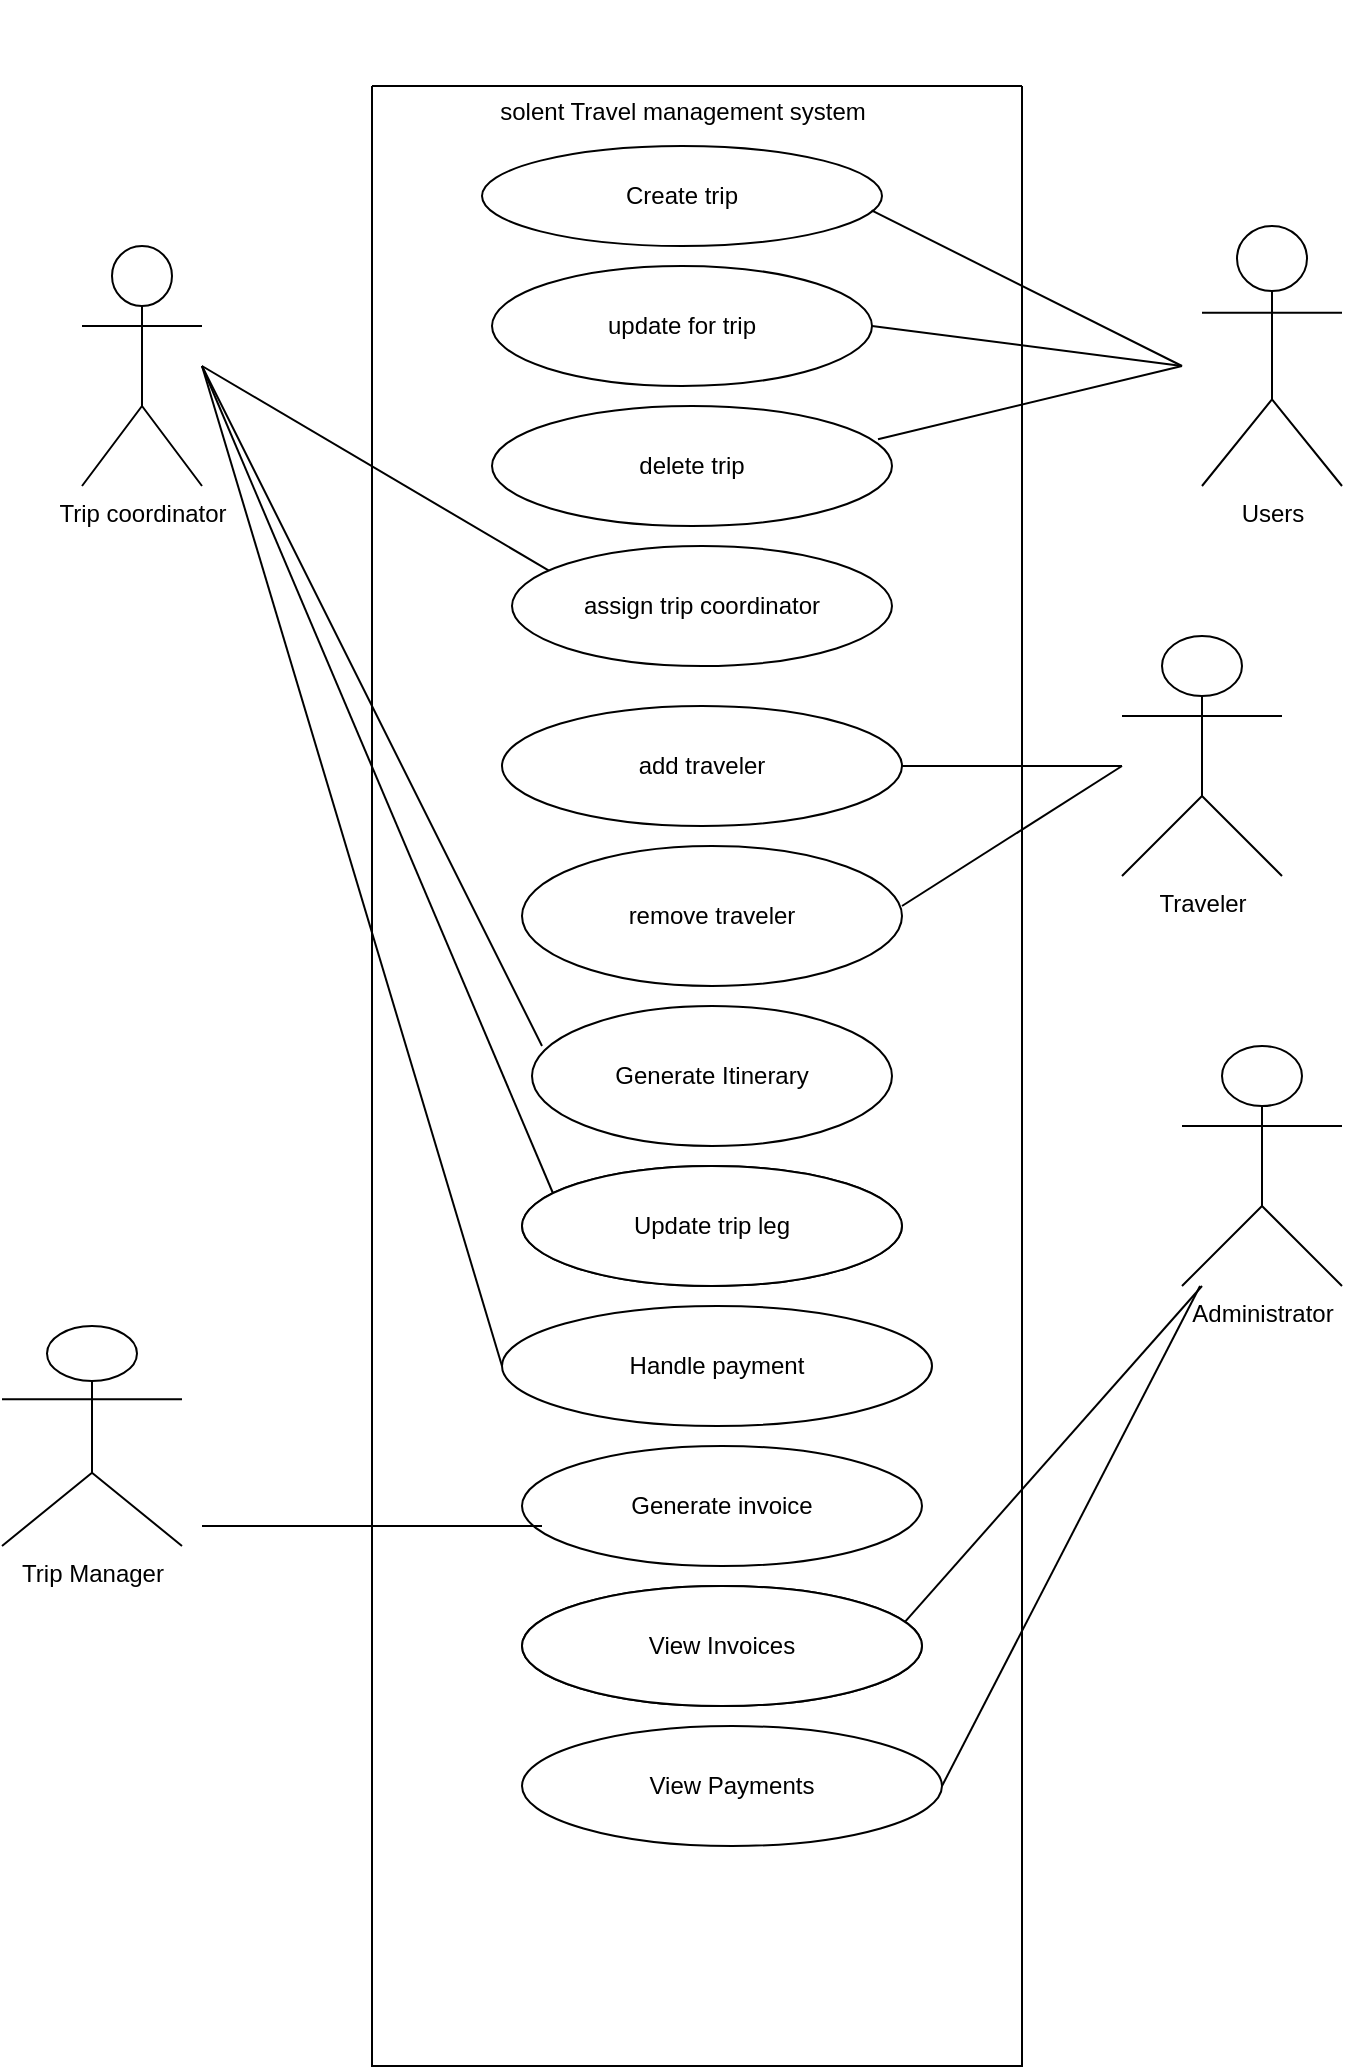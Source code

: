 <mxfile version="24.2.5" type="device">
  <diagram name="Page-1" id="CVnD0iijNKvTP47SghP9">
    <mxGraphModel dx="1274" dy="605" grid="1" gridSize="10" guides="1" tooltips="1" connect="1" arrows="1" fold="1" page="1" pageScale="1" pageWidth="1169" pageHeight="1654" math="0" shadow="0">
      <root>
        <mxCell id="0" />
        <mxCell id="1" parent="0" />
        <mxCell id="9MEBtyfEEI8Ny1W--OcT-1" value="&lt;br&gt;&lt;br&gt;&lt;br&gt;&lt;br&gt;&lt;br&gt;&lt;div&gt;&lt;br/&gt;&lt;/div&gt;" style="swimlane;startSize=0;html=1;" parent="1" vertex="1">
          <mxGeometry x="235" y="160" width="325" height="990" as="geometry">
            <mxRectangle x="220" y="120" width="50" height="40" as="alternateBounds" />
          </mxGeometry>
        </mxCell>
        <mxCell id="9MEBtyfEEI8Ny1W--OcT-22" value="&lt;div&gt;update for trip&lt;/div&gt;" style="ellipse;whiteSpace=wrap;html=1;align=center;" parent="9MEBtyfEEI8Ny1W--OcT-1" vertex="1">
          <mxGeometry x="60" y="90" width="190" height="60" as="geometry" />
        </mxCell>
        <mxCell id="9MEBtyfEEI8Ny1W--OcT-40" style="edgeStyle=orthogonalEdgeStyle;rounded=0;orthogonalLoop=1;jettySize=auto;html=1;exitX=0.5;exitY=1;exitDx=0;exitDy=0;" parent="9MEBtyfEEI8Ny1W--OcT-1" source="9MEBtyfEEI8Ny1W--OcT-22" target="9MEBtyfEEI8Ny1W--OcT-22" edge="1">
          <mxGeometry relative="1" as="geometry" />
        </mxCell>
        <mxCell id="9MEBtyfEEI8Ny1W--OcT-44" value="Generate Itinerary" style="ellipse;whiteSpace=wrap;html=1;align=center;" parent="9MEBtyfEEI8Ny1W--OcT-1" vertex="1">
          <mxGeometry x="80" y="460" width="180" height="70" as="geometry" />
        </mxCell>
        <mxCell id="9MEBtyfEEI8Ny1W--OcT-37" value="&lt;div&gt;delete trip&lt;/div&gt;" style="ellipse;whiteSpace=wrap;html=1;align=center;" parent="9MEBtyfEEI8Ny1W--OcT-1" vertex="1">
          <mxGeometry x="60" y="160" width="200" height="60" as="geometry" />
        </mxCell>
        <mxCell id="9MEBtyfEEI8Ny1W--OcT-38" value="&lt;div&gt;assign trip coordinator&lt;/div&gt;" style="ellipse;whiteSpace=wrap;html=1;align=center;" parent="9MEBtyfEEI8Ny1W--OcT-1" vertex="1">
          <mxGeometry x="70" y="230" width="190" height="60" as="geometry" />
        </mxCell>
        <mxCell id="9MEBtyfEEI8Ny1W--OcT-4" value="solent Travel management system&lt;div&gt;&lt;br/&gt;&lt;/div&gt;" style="text;html=1;align=center;verticalAlign=middle;resizable=0;points=[];autosize=1;strokeColor=none;fillColor=none;" parent="9MEBtyfEEI8Ny1W--OcT-1" vertex="1">
          <mxGeometry x="50" width="210" height="40" as="geometry" />
        </mxCell>
        <mxCell id="9MEBtyfEEI8Ny1W--OcT-68" value="" style="endArrow=none;html=1;rounded=0;exitX=0.032;exitY=0.25;exitDx=0;exitDy=0;exitPerimeter=0;" parent="9MEBtyfEEI8Ny1W--OcT-1" edge="1">
          <mxGeometry width="50" height="50" relative="1" as="geometry">
            <mxPoint x="91.08" y="555" as="sourcePoint" />
            <mxPoint x="-85" y="140" as="targetPoint" />
          </mxGeometry>
        </mxCell>
        <mxCell id="9MEBtyfEEI8Ny1W--OcT-73" value="" style="endArrow=none;html=1;rounded=0;exitX=0.977;exitY=0.286;exitDx=0;exitDy=0;exitPerimeter=0;" parent="9MEBtyfEEI8Ny1W--OcT-1" edge="1" target="Qxb-G5od0m_7MATq7jyV-15">
          <mxGeometry width="50" height="50" relative="1" as="geometry">
            <mxPoint x="285" y="850.02" as="sourcePoint" />
            <mxPoint x="405.06" y="510" as="targetPoint" />
          </mxGeometry>
        </mxCell>
        <mxCell id="9MEBtyfEEI8Ny1W--OcT-5" value="Trip coordinator" style="shape=umlActor;verticalLabelPosition=bottom;verticalAlign=top;html=1;outlineConnect=0;" parent="1" vertex="1">
          <mxGeometry x="90" y="240" width="60" height="120" as="geometry" />
        </mxCell>
        <mxCell id="9MEBtyfEEI8Ny1W--OcT-14" value="Trip Manager" style="shape=umlActor;verticalLabelPosition=bottom;verticalAlign=top;html=1;outlineConnect=0;points=[[0,0.333,0,0,0],[0,1,0,0,0],[0.25,0.1,0,0,0],[0.5,0,0,0,0],[0.5,0.5,0,0,0],[0.75,0.1,0,0,0],[1,0.333,0,0,0],[1,1,0,0,0]];" parent="1" vertex="1">
          <mxGeometry x="50" y="780" width="90" height="110" as="geometry" />
        </mxCell>
        <mxCell id="9MEBtyfEEI8Ny1W--OcT-30" value="Create trip" style="ellipse;whiteSpace=wrap;html=1;align=center;" parent="1" vertex="1">
          <mxGeometry x="290" y="190" width="200" height="50" as="geometry" />
        </mxCell>
        <mxCell id="9MEBtyfEEI8Ny1W--OcT-39" value="&lt;div&gt;add traveler&lt;/div&gt;" style="ellipse;whiteSpace=wrap;html=1;align=center;" parent="1" vertex="1">
          <mxGeometry x="300" y="470" width="200" height="60" as="geometry" />
        </mxCell>
        <mxCell id="9MEBtyfEEI8Ny1W--OcT-41" value="&lt;div&gt;remove traveler&lt;/div&gt;" style="ellipse;whiteSpace=wrap;html=1;align=center;" parent="1" vertex="1">
          <mxGeometry x="310" y="540" width="190" height="70" as="geometry" />
        </mxCell>
        <mxCell id="9MEBtyfEEI8Ny1W--OcT-66" value="" style="endArrow=none;html=1;rounded=0;" parent="1" edge="1">
          <mxGeometry width="50" height="50" relative="1" as="geometry">
            <mxPoint x="150" y="300" as="sourcePoint" />
            <mxPoint x="320" y="640" as="targetPoint" />
          </mxGeometry>
        </mxCell>
        <mxCell id="9MEBtyfEEI8Ny1W--OcT-69" value="" style="endArrow=none;html=1;rounded=0;exitX=0;exitY=0.5;exitDx=0;exitDy=0;" parent="1" source="Qxb-G5od0m_7MATq7jyV-3" edge="1">
          <mxGeometry width="50" height="50" relative="1" as="geometry">
            <mxPoint x="430" y="430" as="sourcePoint" />
            <mxPoint x="150" y="300" as="targetPoint" />
          </mxGeometry>
        </mxCell>
        <mxCell id="Qxb-G5od0m_7MATq7jyV-1" value="Update trip leg" style="ellipse;whiteSpace=wrap;html=1;align=center;" vertex="1" parent="1">
          <mxGeometry x="310" y="700" width="190" height="60" as="geometry" />
        </mxCell>
        <mxCell id="Qxb-G5od0m_7MATq7jyV-3" value="Handle payment" style="ellipse;whiteSpace=wrap;html=1;align=center;" vertex="1" parent="1">
          <mxGeometry x="300" y="770" width="215" height="60" as="geometry" />
        </mxCell>
        <mxCell id="Qxb-G5od0m_7MATq7jyV-4" value="Generate invoice" style="ellipse;whiteSpace=wrap;html=1;align=center;" vertex="1" parent="1">
          <mxGeometry x="310" y="840" width="200" height="60" as="geometry" />
        </mxCell>
        <mxCell id="Qxb-G5od0m_7MATq7jyV-5" value="View Invoices" style="ellipse;whiteSpace=wrap;html=1;align=center;" vertex="1" parent="1">
          <mxGeometry x="310" y="910" width="200" height="60" as="geometry" />
        </mxCell>
        <mxCell id="Qxb-G5od0m_7MATq7jyV-10" value="Update trip leg" style="ellipse;whiteSpace=wrap;html=1;align=center;" vertex="1" parent="1">
          <mxGeometry x="310" y="700" width="190" height="60" as="geometry" />
        </mxCell>
        <mxCell id="Qxb-G5od0m_7MATq7jyV-11" value="View Invoices" style="ellipse;whiteSpace=wrap;html=1;align=center;" vertex="1" parent="1">
          <mxGeometry x="310" y="910" width="200" height="60" as="geometry" />
        </mxCell>
        <mxCell id="Qxb-G5od0m_7MATq7jyV-12" value="View Payments" style="ellipse;whiteSpace=wrap;html=1;align=center;" vertex="1" parent="1">
          <mxGeometry x="310" y="980" width="210" height="60" as="geometry" />
        </mxCell>
        <mxCell id="Qxb-G5od0m_7MATq7jyV-15" value="Administrator&lt;div&gt;&lt;br&gt;&lt;/div&gt;" style="shape=umlActor;verticalLabelPosition=bottom;verticalAlign=top;html=1;outlineConnect=0;" vertex="1" parent="1">
          <mxGeometry x="640" y="640" width="80" height="120" as="geometry" />
        </mxCell>
        <mxCell id="Qxb-G5od0m_7MATq7jyV-17" value="&lt;div&gt;Traveler&lt;/div&gt;" style="shape=umlActor;verticalLabelPosition=bottom;verticalAlign=top;html=1;outlineConnect=0;" vertex="1" parent="1">
          <mxGeometry x="610" y="435" width="80" height="120" as="geometry" />
        </mxCell>
        <mxCell id="Qxb-G5od0m_7MATq7jyV-22" value="" style="endArrow=none;html=1;rounded=0;entryX=0.096;entryY=0.203;entryDx=0;entryDy=0;entryPerimeter=0;" edge="1" parent="1" target="9MEBtyfEEI8Ny1W--OcT-38">
          <mxGeometry width="50" height="50" relative="1" as="geometry">
            <mxPoint x="150" y="300" as="sourcePoint" />
            <mxPoint x="610" y="520" as="targetPoint" />
          </mxGeometry>
        </mxCell>
        <mxCell id="Qxb-G5od0m_7MATq7jyV-23" value="" style="endArrow=none;html=1;rounded=0;" edge="1" parent="1">
          <mxGeometry width="50" height="50" relative="1" as="geometry">
            <mxPoint x="320" y="880" as="sourcePoint" />
            <mxPoint x="150" y="880" as="targetPoint" />
          </mxGeometry>
        </mxCell>
        <mxCell id="Qxb-G5od0m_7MATq7jyV-25" value="" style="endArrow=none;html=1;rounded=0;entryX=0.958;entryY=0.297;entryDx=0;entryDy=0;entryPerimeter=0;" edge="1" parent="1" target="Qxb-G5od0m_7MATq7jyV-11">
          <mxGeometry width="50" height="50" relative="1" as="geometry">
            <mxPoint x="650" y="760" as="sourcePoint" />
            <mxPoint x="751" y="516" as="targetPoint" />
          </mxGeometry>
        </mxCell>
        <mxCell id="Qxb-G5od0m_7MATq7jyV-26" value="" style="endArrow=none;html=1;rounded=0;exitX=1;exitY=0.5;exitDx=0;exitDy=0;" edge="1" parent="1" source="9MEBtyfEEI8Ny1W--OcT-39">
          <mxGeometry width="50" height="50" relative="1" as="geometry">
            <mxPoint x="570" y="670" as="sourcePoint" />
            <mxPoint x="610" y="500" as="targetPoint" />
          </mxGeometry>
        </mxCell>
        <mxCell id="Qxb-G5od0m_7MATq7jyV-27" value="" style="endArrow=none;html=1;rounded=0;exitX=0.912;exitY=0.194;exitDx=0;exitDy=0;exitPerimeter=0;" edge="1" parent="1">
          <mxGeometry width="50" height="50" relative="1" as="geometry">
            <mxPoint x="500" y="570" as="sourcePoint" />
            <mxPoint x="610" y="500" as="targetPoint" />
          </mxGeometry>
        </mxCell>
        <mxCell id="Qxb-G5od0m_7MATq7jyV-28" value="Users" style="shape=umlActor;verticalLabelPosition=bottom;verticalAlign=top;html=1;outlineConnect=0;" vertex="1" parent="1">
          <mxGeometry x="650" y="230" width="70" height="130" as="geometry" />
        </mxCell>
        <mxCell id="Qxb-G5od0m_7MATq7jyV-35" value="" style="endArrow=none;html=1;rounded=0;exitX=0.974;exitY=0.644;exitDx=0;exitDy=0;exitPerimeter=0;" edge="1" parent="1" source="9MEBtyfEEI8Ny1W--OcT-30">
          <mxGeometry width="50" height="50" relative="1" as="geometry">
            <mxPoint x="570" y="370" as="sourcePoint" />
            <mxPoint x="640" y="300" as="targetPoint" />
          </mxGeometry>
        </mxCell>
        <mxCell id="Qxb-G5od0m_7MATq7jyV-36" value="" style="endArrow=none;html=1;rounded=0;entryX=1;entryY=0.5;entryDx=0;entryDy=0;" edge="1" parent="1" target="9MEBtyfEEI8Ny1W--OcT-22">
          <mxGeometry width="50" height="50" relative="1" as="geometry">
            <mxPoint x="640" y="300" as="sourcePoint" />
            <mxPoint x="735" y="368" as="targetPoint" />
          </mxGeometry>
        </mxCell>
        <mxCell id="Qxb-G5od0m_7MATq7jyV-37" value="" style="endArrow=none;html=1;rounded=0;entryX=0.965;entryY=0.277;entryDx=0;entryDy=0;entryPerimeter=0;" edge="1" parent="1" target="9MEBtyfEEI8Ny1W--OcT-37">
          <mxGeometry width="50" height="50" relative="1" as="geometry">
            <mxPoint x="640" y="300" as="sourcePoint" />
            <mxPoint x="765" y="408" as="targetPoint" />
          </mxGeometry>
        </mxCell>
      </root>
    </mxGraphModel>
  </diagram>
</mxfile>
